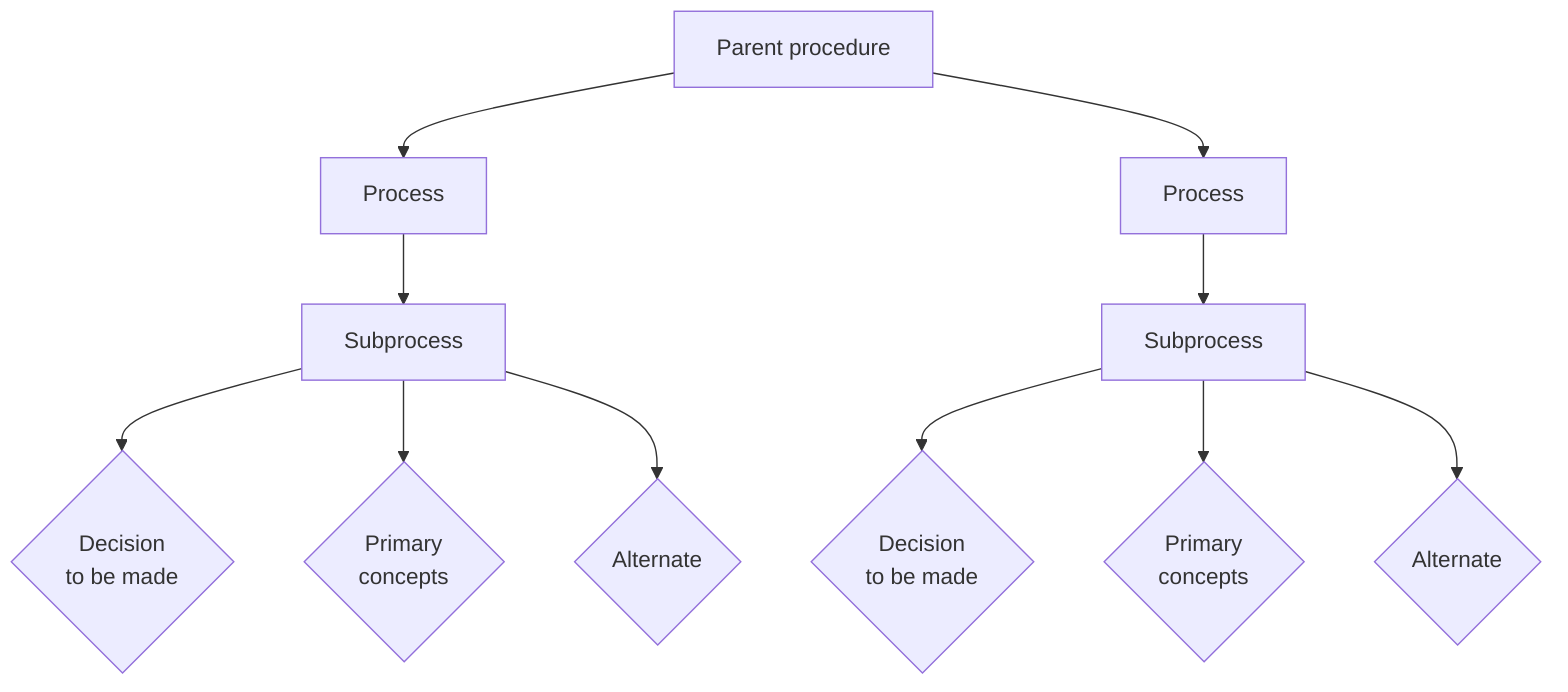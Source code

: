 %%Mermaid flowchart editor in VS code <br/>
%%First example
graph TD
A[Parent procedure]--> B1[Process]
A --> B2[Process]
B1 --> C1[Subprocess]
B2 --> C2[Subprocess]
C1--> D1_1{Decision <br/>to be made}
C1--> D1_2{Primary <br/>concepts}
C1--> D1_3{Alternate}
C2--> D2_1{Decision <br/>to be made}
C2--> D2_2{Primary <br/>concepts}
C2--> D2_3{Alternate}